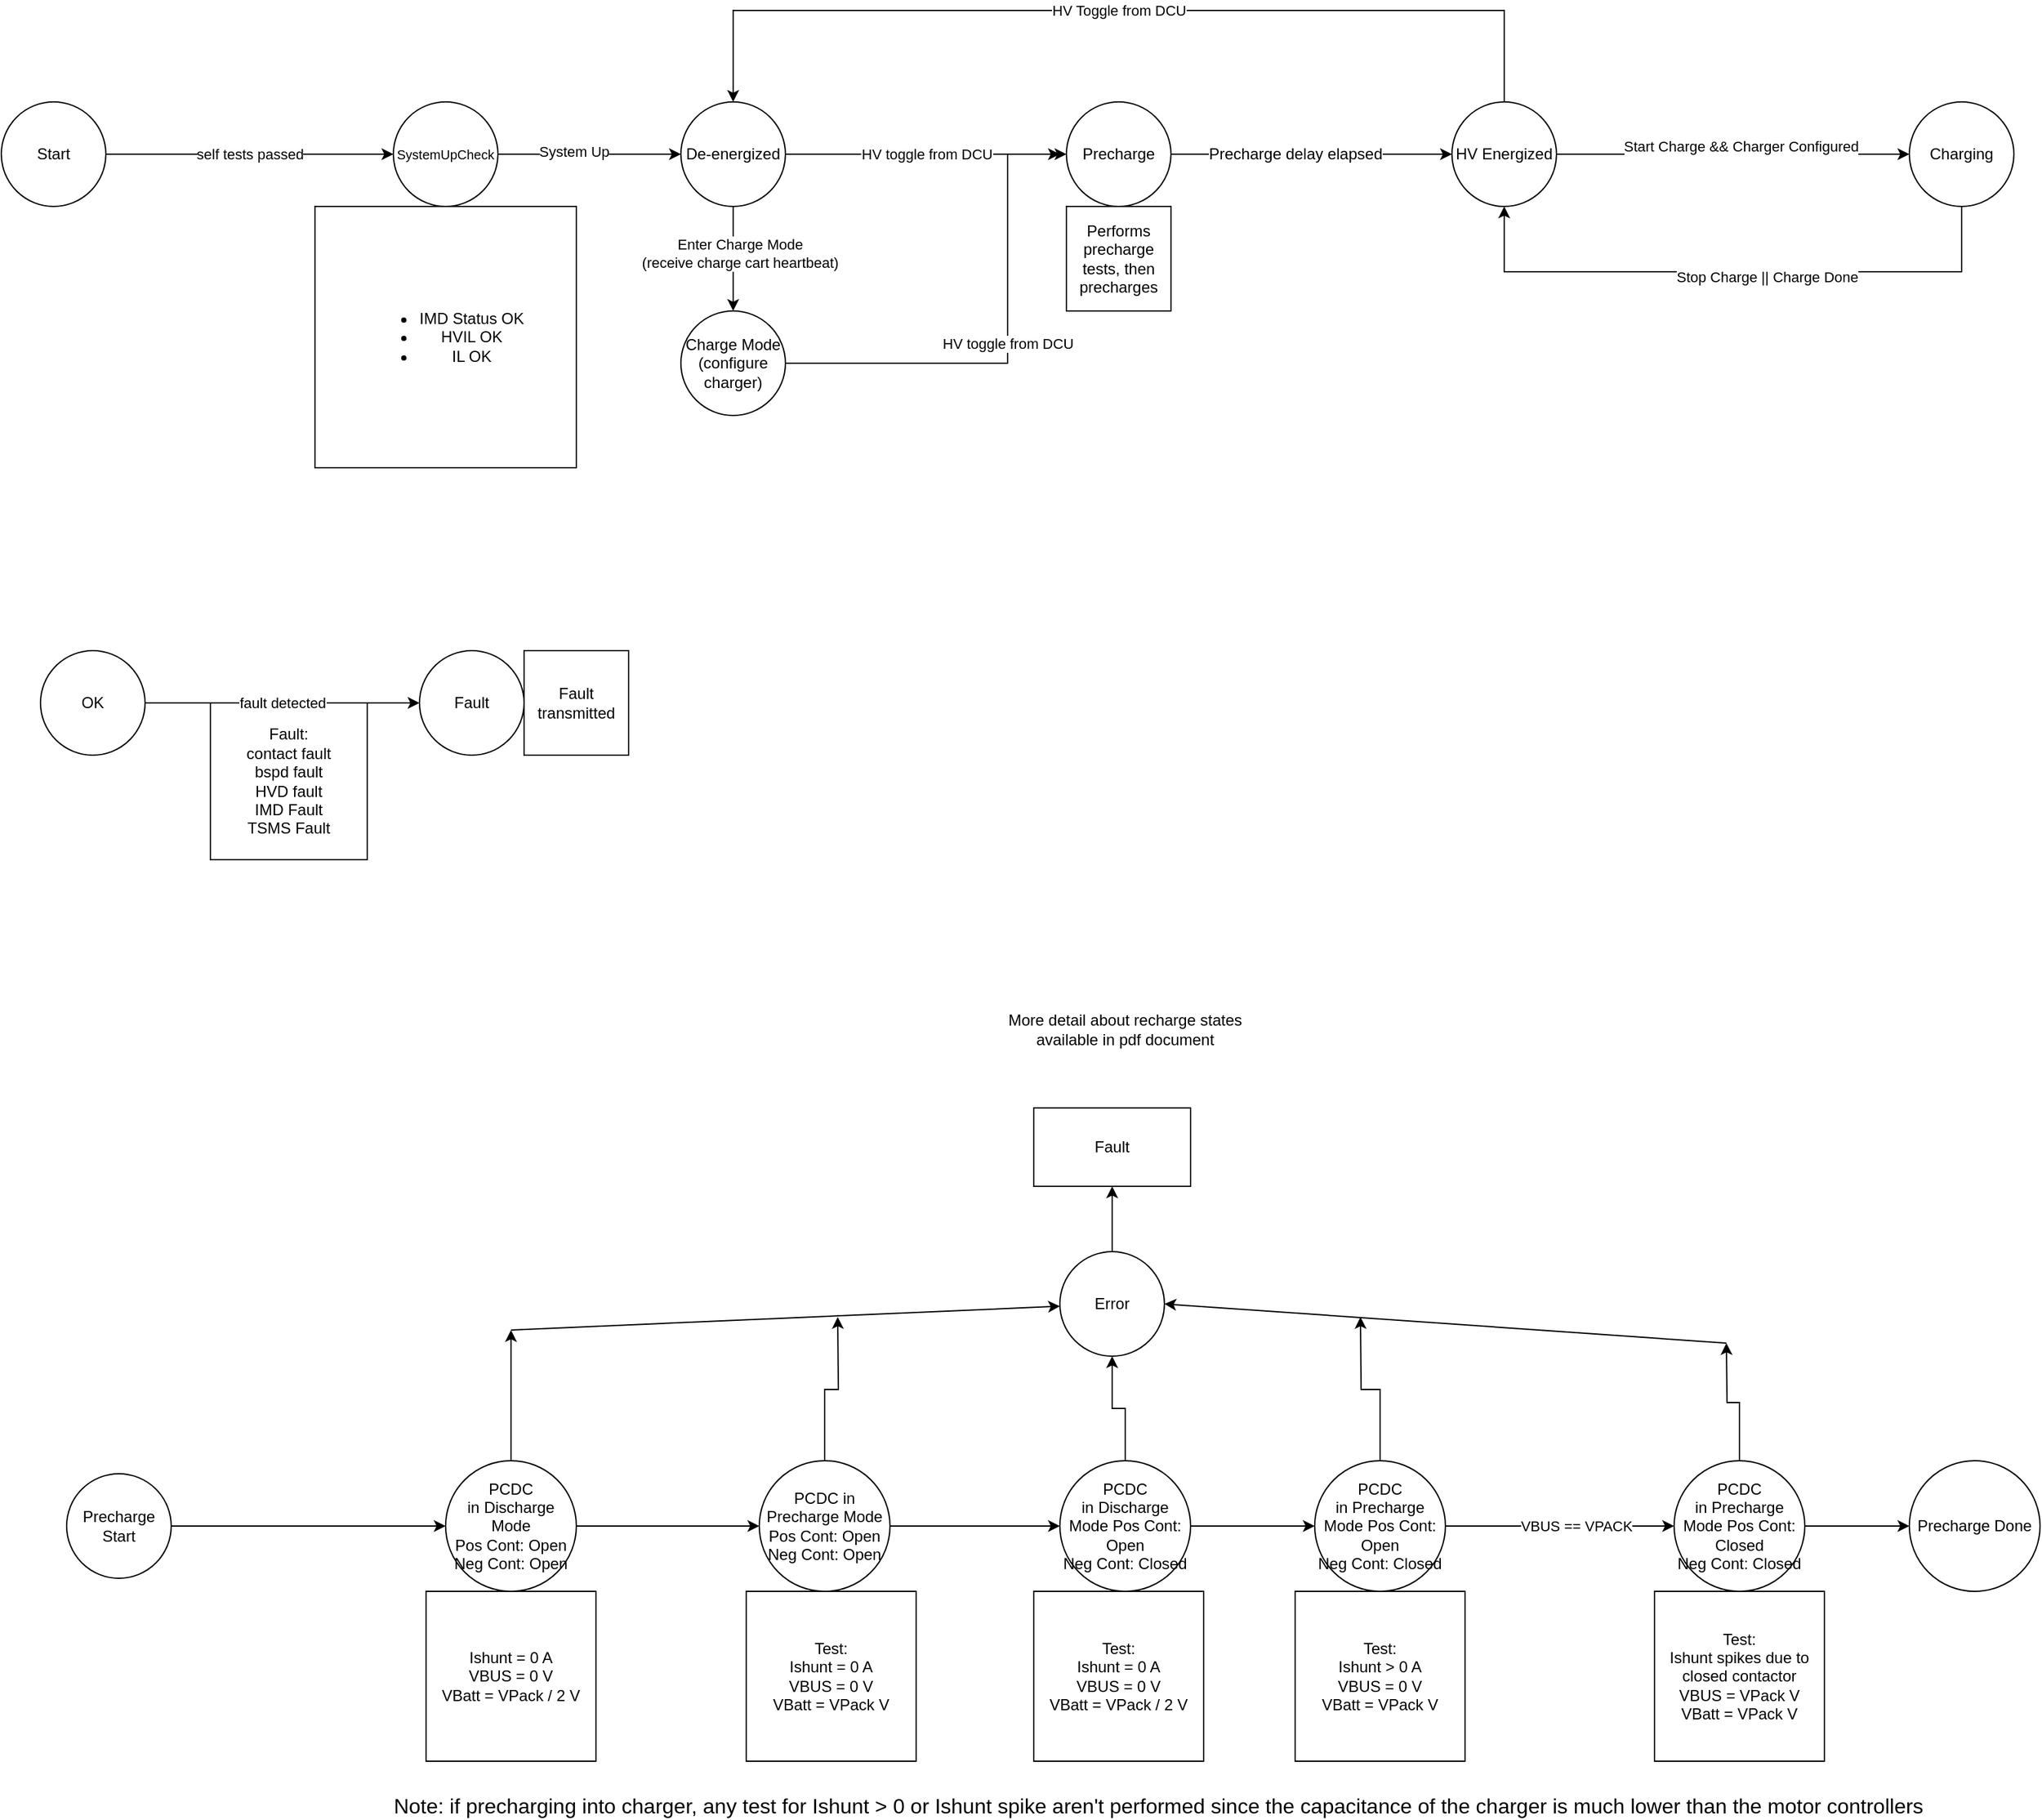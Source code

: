 <mxfile version="13.3.9" type="device"><diagram id="b2a3fec4-035a-530a-97c8-2748b36c2063" name="Page-1"><mxGraphModel dx="786" dy="1612" grid="1" gridSize="10" guides="1" tooltips="1" connect="1" arrows="1" fold="1" page="1" pageScale="1" pageWidth="850" pageHeight="1100" math="0" shadow="0"><root><mxCell id="0"/><mxCell id="1" parent="0"/><mxCell id="5ESrxwxeFNXueyDPmOHK-5" value="" style="edgeStyle=orthogonalEdgeStyle;rounded=0;orthogonalLoop=1;jettySize=auto;html=1;" parent="1" source="1269eb40118ed2f3-1" target="5ESrxwxeFNXueyDPmOHK-4" edge="1"><mxGeometry relative="1" as="geometry"/></mxCell><mxCell id="5ESrxwxeFNXueyDPmOHK-6" value="Enter Charge Mode&lt;br&gt;(receive charge cart heartbeat)" style="edgeLabel;html=1;align=center;verticalAlign=middle;resizable=0;points=[];" parent="5ESrxwxeFNXueyDPmOHK-5" vertex="1" connectable="0"><mxGeometry x="-0.107" y="5" relative="1" as="geometry"><mxPoint as="offset"/></mxGeometry></mxCell><mxCell id="1269eb40118ed2f3-1" value="De-energized" style="ellipse;whiteSpace=wrap;html=1;aspect=fixed;" parent="1" vertex="1"><mxGeometry x="560" y="70" width="80" height="80" as="geometry"/></mxCell><mxCell id="5ESrxwxeFNXueyDPmOHK-8" value="HV toggle from DCU" style="edgeStyle=orthogonalEdgeStyle;rounded=0;orthogonalLoop=1;jettySize=auto;html=1;" parent="1" source="5ESrxwxeFNXueyDPmOHK-4" edge="1"><mxGeometry relative="1" as="geometry"><mxPoint x="850" y="110" as="targetPoint"/><Array as="points"><mxPoint x="810" y="270"/><mxPoint x="810" y="110"/></Array></mxGeometry></mxCell><mxCell id="5ESrxwxeFNXueyDPmOHK-4" value="Charge Mode&lt;br&gt;(configure charger)" style="ellipse;whiteSpace=wrap;html=1;aspect=fixed;" parent="1" vertex="1"><mxGeometry x="560" y="230" width="80" height="80" as="geometry"/></mxCell><mxCell id="1269eb40118ed2f3-2" value="&lt;span&gt;HV toggle from DCU&lt;/span&gt;" style="edgeStyle=orthogonalEdgeStyle;rounded=0;html=1;exitX=1;exitY=0.5;jettySize=auto;orthogonalLoop=1;" parent="1" source="1269eb40118ed2f3-1" target="1269eb40118ed2f3-3" edge="1"><mxGeometry relative="1" as="geometry"><mxPoint x="760" y="110" as="targetPoint"/><Array as="points"/></mxGeometry></mxCell><mxCell id="1269eb40118ed2f3-3" value="Precharge" style="ellipse;whiteSpace=wrap;html=1;aspect=fixed;" parent="1" vertex="1"><mxGeometry x="855" y="70" width="80" height="80" as="geometry"/></mxCell><mxCell id="1269eb40118ed2f3-5" value="Fault:&lt;div&gt;contact fault&lt;/div&gt;&lt;div&gt;bspd fault&lt;/div&gt;&lt;div&gt;HVD fault&lt;/div&gt;&lt;div&gt;IMD Fault&lt;/div&gt;&lt;div&gt;TSMS Fault&lt;/div&gt;" style="whiteSpace=wrap;html=1;aspect=fixed;" parent="1" vertex="1"><mxGeometry x="200" y="530" width="120" height="120" as="geometry"/></mxCell><mxCell id="5ESrxwxeFNXueyDPmOHK-11" value="" style="edgeStyle=orthogonalEdgeStyle;rounded=0;orthogonalLoop=1;jettySize=auto;html=1;" parent="1" source="1269eb40118ed2f3-7" target="5ESrxwxeFNXueyDPmOHK-10" edge="1"><mxGeometry relative="1" as="geometry"/></mxCell><mxCell id="5ESrxwxeFNXueyDPmOHK-12" value="Start Charge &amp;amp;&amp;amp; Charger Configured" style="edgeLabel;html=1;align=center;verticalAlign=middle;resizable=0;points=[];" parent="5ESrxwxeFNXueyDPmOHK-11" vertex="1" connectable="0"><mxGeometry x="0.188" y="6" relative="1" as="geometry"><mxPoint x="-20" as="offset"/></mxGeometry></mxCell><mxCell id="1269eb40118ed2f3-7" value="HV Energized" style="ellipse;whiteSpace=wrap;html=1;aspect=fixed;" parent="1" vertex="1"><mxGeometry x="1150" y="70" width="80" height="80" as="geometry"/></mxCell><mxCell id="5ESrxwxeFNXueyDPmOHK-14" value="" style="edgeStyle=orthogonalEdgeStyle;rounded=0;orthogonalLoop=1;jettySize=auto;html=1;entryX=0.5;entryY=1;entryDx=0;entryDy=0;" parent="1" source="5ESrxwxeFNXueyDPmOHK-10" target="1269eb40118ed2f3-7" edge="1"><mxGeometry relative="1" as="geometry"><mxPoint x="1500" y="210" as="targetPoint"/><Array as="points"><mxPoint x="1540" y="200"/><mxPoint x="1190" y="200"/></Array></mxGeometry></mxCell><mxCell id="5ESrxwxeFNXueyDPmOHK-15" value="Stop Charge || Charge Done" style="edgeLabel;html=1;align=center;verticalAlign=middle;resizable=0;points=[];" parent="5ESrxwxeFNXueyDPmOHK-14" vertex="1" connectable="0"><mxGeometry x="-0.113" y="4" relative="1" as="geometry"><mxPoint as="offset"/></mxGeometry></mxCell><mxCell id="5ESrxwxeFNXueyDPmOHK-10" value="Charging" style="ellipse;whiteSpace=wrap;html=1;aspect=fixed;" parent="1" vertex="1"><mxGeometry x="1500" y="70" width="80" height="80" as="geometry"/></mxCell><mxCell id="1269eb40118ed2f3-8" style="edgeStyle=orthogonalEdgeStyle;rounded=0;html=1;exitX=1;exitY=0.5;entryX=0;entryY=0.5;jettySize=auto;orthogonalLoop=1;" parent="1" source="1269eb40118ed2f3-3" target="1269eb40118ed2f3-7" edge="1"><mxGeometry relative="1" as="geometry"/></mxCell><mxCell id="1269eb40118ed2f3-9" value="Precharge delay elapsed" style="text;html=1;resizable=0;points=[];align=center;verticalAlign=middle;labelBackgroundColor=#ffffff;" parent="1269eb40118ed2f3-8" vertex="1" connectable="0"><mxGeometry x="-0.2" y="-2" relative="1" as="geometry"><mxPoint x="9" y="-2" as="offset"/></mxGeometry></mxCell><mxCell id="109f325ebeb9c0a9-2" value="Start" style="ellipse;whiteSpace=wrap;html=1;aspect=fixed;" parent="1" vertex="1"><mxGeometry x="40" y="70" width="80" height="80" as="geometry"/></mxCell><mxCell id="rwxko0hKrm8UCIAZidNb-4" style="edgeStyle=orthogonalEdgeStyle;rounded=0;orthogonalLoop=1;jettySize=auto;html=1;entryX=0;entryY=0.5;entryDx=0;entryDy=0;" parent="1" source="109f325ebeb9c0a9-3" target="1269eb40118ed2f3-1" edge="1"><mxGeometry relative="1" as="geometry"><mxPoint x="560" y="110" as="targetPoint"/></mxGeometry></mxCell><mxCell id="rwxko0hKrm8UCIAZidNb-5" value="System Up" style="edgeLabel;html=1;align=center;verticalAlign=middle;resizable=0;points=[];" parent="rwxko0hKrm8UCIAZidNb-4" vertex="1" connectable="0"><mxGeometry x="-0.171" y="2" relative="1" as="geometry"><mxPoint as="offset"/></mxGeometry></mxCell><mxCell id="109f325ebeb9c0a9-3" value="&lt;font style=&quot;font-size: 10px&quot;&gt;SystemUpCheck&lt;/font&gt;" style="ellipse;whiteSpace=wrap;html=1;aspect=fixed;" parent="1" vertex="1"><mxGeometry x="340" y="70" width="80" height="80" as="geometry"/></mxCell><mxCell id="109f325ebeb9c0a9-4" value="self tests passed" style="edgeStyle=orthogonalEdgeStyle;rounded=0;html=1;jettySize=auto;orthogonalLoop=1;" parent="1" source="109f325ebeb9c0a9-2" target="109f325ebeb9c0a9-3" edge="1"><mxGeometry relative="1" as="geometry"/></mxCell><mxCell id="109f325ebeb9c0a9-5" value="OK" style="ellipse;whiteSpace=wrap;html=1;aspect=fixed;" parent="1" vertex="1"><mxGeometry x="70" y="490" width="80" height="80" as="geometry"/></mxCell><mxCell id="109f325ebeb9c0a9-6" value="Fault" style="ellipse;whiteSpace=wrap;html=1;aspect=fixed;" parent="1" vertex="1"><mxGeometry x="360" y="490" width="80" height="80" as="geometry"/></mxCell><mxCell id="109f325ebeb9c0a9-7" value="fault detected" style="endArrow=classic;html=1;exitX=1;exitY=0.5;entryX=0;entryY=0.5;" parent="1" source="109f325ebeb9c0a9-5" target="109f325ebeb9c0a9-6" edge="1"><mxGeometry width="50" height="50" relative="1" as="geometry"><mxPoint x="260" y="550" as="sourcePoint"/><mxPoint x="310" y="500" as="targetPoint"/></mxGeometry></mxCell><mxCell id="109f325ebeb9c0a9-8" value="Fault transmitted" style="whiteSpace=wrap;html=1;aspect=fixed;" parent="1" vertex="1"><mxGeometry x="440" y="490" width="80" height="80" as="geometry"/></mxCell><mxCell id="109f325ebeb9c0a9-10" value="More detail about recharge states available in pdf document" style="text;html=1;strokeColor=none;fillColor=none;align=center;verticalAlign=middle;whiteSpace=wrap;rounded=0;" parent="1" vertex="1"><mxGeometry x="790" y="750" width="220" height="60" as="geometry"/></mxCell><mxCell id="109f325ebeb9c0a9-11" value="HV Toggle from DCU" style="edgeStyle=orthogonalEdgeStyle;rounded=0;html=1;exitX=0.5;exitY=0;entryX=0.5;entryY=0;jettySize=auto;orthogonalLoop=1;" parent="1" source="1269eb40118ed2f3-7" target="1269eb40118ed2f3-1" edge="1"><mxGeometry relative="1" as="geometry"><Array as="points"><mxPoint x="1190"/><mxPoint x="600"/></Array></mxGeometry></mxCell><mxCell id="rwxko0hKrm8UCIAZidNb-1" value="&lt;ul&gt;&lt;li&gt;IMD Status OK&lt;/li&gt;&lt;li&gt;HVIL OK&lt;/li&gt;&lt;li&gt;IL OK&lt;/li&gt;&lt;/ul&gt;" style="whiteSpace=wrap;html=1;aspect=fixed;" parent="1" vertex="1"><mxGeometry x="280" y="150" width="200" height="200" as="geometry"/></mxCell><mxCell id="rwxko0hKrm8UCIAZidNb-6" value="Performs precharge tests, then precharges" style="whiteSpace=wrap;html=1;aspect=fixed;" parent="1" vertex="1"><mxGeometry x="855" y="150" width="80" height="80" as="geometry"/></mxCell><mxCell id="rwxko0hKrm8UCIAZidNb-9" style="edgeStyle=orthogonalEdgeStyle;rounded=0;orthogonalLoop=1;jettySize=auto;html=1;" parent="1" source="rwxko0hKrm8UCIAZidNb-7" target="rwxko0hKrm8UCIAZidNb-8" edge="1"><mxGeometry relative="1" as="geometry"/></mxCell><mxCell id="rwxko0hKrm8UCIAZidNb-7" value="Precharge Start" style="ellipse;whiteSpace=wrap;html=1;aspect=fixed;" parent="1" vertex="1"><mxGeometry x="90" y="1120" width="80" height="80" as="geometry"/></mxCell><mxCell id="rwxko0hKrm8UCIAZidNb-35" style="edgeStyle=orthogonalEdgeStyle;rounded=0;orthogonalLoop=1;jettySize=auto;html=1;" parent="1" source="rwxko0hKrm8UCIAZidNb-28" target="rwxko0hKrm8UCIAZidNb-36" edge="1"><mxGeometry relative="1" as="geometry"><mxPoint x="890" y="870" as="targetPoint"/></mxGeometry></mxCell><mxCell id="rwxko0hKrm8UCIAZidNb-28" value="Error" style="ellipse;whiteSpace=wrap;html=1;aspect=fixed;" parent="1" vertex="1"><mxGeometry x="850" y="950" width="80" height="80" as="geometry"/></mxCell><mxCell id="rwxko0hKrm8UCIAZidNb-13" value="" style="edgeStyle=orthogonalEdgeStyle;rounded=0;orthogonalLoop=1;jettySize=auto;html=1;" parent="1" source="rwxko0hKrm8UCIAZidNb-8" target="rwxko0hKrm8UCIAZidNb-12" edge="1"><mxGeometry relative="1" as="geometry"/></mxCell><mxCell id="rwxko0hKrm8UCIAZidNb-30" style="edgeStyle=orthogonalEdgeStyle;rounded=0;orthogonalLoop=1;jettySize=auto;html=1;" parent="1" source="rwxko0hKrm8UCIAZidNb-8" edge="1"><mxGeometry relative="1" as="geometry"><mxPoint x="430" y="1010" as="targetPoint"/></mxGeometry></mxCell><mxCell id="rwxko0hKrm8UCIAZidNb-8" value="PCDC in&amp;nbsp;Discharge Mode&lt;br&gt;Pos Cont: Open&lt;br&gt;Neg Cont: Open" style="ellipse;whiteSpace=wrap;html=1;aspect=fixed;" parent="1" vertex="1"><mxGeometry x="380" y="1110" width="100" height="100" as="geometry"/></mxCell><mxCell id="rwxko0hKrm8UCIAZidNb-17" value="" style="edgeStyle=orthogonalEdgeStyle;rounded=0;orthogonalLoop=1;jettySize=auto;html=1;" parent="1" source="rwxko0hKrm8UCIAZidNb-12" target="rwxko0hKrm8UCIAZidNb-16" edge="1"><mxGeometry relative="1" as="geometry"/></mxCell><mxCell id="rwxko0hKrm8UCIAZidNb-31" style="edgeStyle=orthogonalEdgeStyle;rounded=0;orthogonalLoop=1;jettySize=auto;html=1;" parent="1" source="rwxko0hKrm8UCIAZidNb-12" edge="1"><mxGeometry relative="1" as="geometry"><mxPoint x="680" y="1000" as="targetPoint"/></mxGeometry></mxCell><mxCell id="rwxko0hKrm8UCIAZidNb-12" value="PCDC in Precharge Mode&lt;br&gt;Pos Cont: Open&lt;br&gt;Neg Cont: Open" style="ellipse;whiteSpace=wrap;html=1;aspect=fixed;" parent="1" vertex="1"><mxGeometry x="620" y="1110" width="100" height="100" as="geometry"/></mxCell><mxCell id="rwxko0hKrm8UCIAZidNb-20" value="" style="edgeStyle=orthogonalEdgeStyle;rounded=0;orthogonalLoop=1;jettySize=auto;html=1;" parent="1" source="rwxko0hKrm8UCIAZidNb-16" target="rwxko0hKrm8UCIAZidNb-19" edge="1"><mxGeometry relative="1" as="geometry"/></mxCell><mxCell id="rwxko0hKrm8UCIAZidNb-32" style="edgeStyle=orthogonalEdgeStyle;rounded=0;orthogonalLoop=1;jettySize=auto;html=1;entryX=0.5;entryY=1;entryDx=0;entryDy=0;" parent="1" source="rwxko0hKrm8UCIAZidNb-16" target="rwxko0hKrm8UCIAZidNb-28" edge="1"><mxGeometry relative="1" as="geometry"/></mxCell><mxCell id="rwxko0hKrm8UCIAZidNb-16" value="PCDC in&amp;nbsp;Discharge Mode Pos Cont: Open&lt;br&gt;Neg Cont: Closed" style="ellipse;whiteSpace=wrap;html=1;aspect=fixed;" parent="1" vertex="1"><mxGeometry x="850" y="1110" width="100" height="100" as="geometry"/></mxCell><mxCell id="rwxko0hKrm8UCIAZidNb-23" value="" style="edgeStyle=orthogonalEdgeStyle;rounded=0;orthogonalLoop=1;jettySize=auto;html=1;" parent="1" source="rwxko0hKrm8UCIAZidNb-19" target="rwxko0hKrm8UCIAZidNb-22" edge="1"><mxGeometry relative="1" as="geometry"/></mxCell><mxCell id="rwxko0hKrm8UCIAZidNb-24" value="VBUS == VPACK" style="edgeLabel;html=1;align=center;verticalAlign=middle;resizable=0;points=[];" parent="rwxko0hKrm8UCIAZidNb-23" vertex="1" connectable="0"><mxGeometry x="0.143" relative="1" as="geometry"><mxPoint as="offset"/></mxGeometry></mxCell><mxCell id="rwxko0hKrm8UCIAZidNb-33" style="edgeStyle=orthogonalEdgeStyle;rounded=0;orthogonalLoop=1;jettySize=auto;html=1;" parent="1" source="rwxko0hKrm8UCIAZidNb-19" edge="1"><mxGeometry relative="1" as="geometry"><mxPoint x="1080" y="1000" as="targetPoint"/></mxGeometry></mxCell><mxCell id="rwxko0hKrm8UCIAZidNb-19" value="PCDC in&amp;nbsp;Precharge Mode Pos Cont: Open&lt;br&gt;Neg Cont: Closed" style="ellipse;whiteSpace=wrap;html=1;aspect=fixed;" parent="1" vertex="1"><mxGeometry x="1045" y="1110" width="100" height="100" as="geometry"/></mxCell><mxCell id="rwxko0hKrm8UCIAZidNb-27" value="" style="edgeStyle=orthogonalEdgeStyle;rounded=0;orthogonalLoop=1;jettySize=auto;html=1;" parent="1" source="rwxko0hKrm8UCIAZidNb-22" target="rwxko0hKrm8UCIAZidNb-26" edge="1"><mxGeometry relative="1" as="geometry"/></mxCell><mxCell id="rwxko0hKrm8UCIAZidNb-34" style="edgeStyle=orthogonalEdgeStyle;rounded=0;orthogonalLoop=1;jettySize=auto;html=1;" parent="1" source="rwxko0hKrm8UCIAZidNb-22" edge="1"><mxGeometry relative="1" as="geometry"><mxPoint x="1360" y="1020" as="targetPoint"/></mxGeometry></mxCell><mxCell id="rwxko0hKrm8UCIAZidNb-22" value="PCDC in&amp;nbsp;Precharge Mode Pos Cont: Closed&lt;br&gt;Neg Cont: Closed" style="ellipse;whiteSpace=wrap;html=1;aspect=fixed;" parent="1" vertex="1"><mxGeometry x="1320" y="1110" width="100" height="100" as="geometry"/></mxCell><mxCell id="rwxko0hKrm8UCIAZidNb-26" value="Precharge Done" style="ellipse;whiteSpace=wrap;html=1;aspect=fixed;" parent="1" vertex="1"><mxGeometry x="1500" y="1110" width="100" height="100" as="geometry"/></mxCell><mxCell id="rwxko0hKrm8UCIAZidNb-10" value="Ishunt = 0 A&lt;br&gt;VBUS = 0 V&lt;br&gt;VBatt = VPack / 2 V" style="whiteSpace=wrap;html=1;aspect=fixed;" parent="1" vertex="1"><mxGeometry x="365" y="1210" width="130" height="130" as="geometry"/></mxCell><mxCell id="rwxko0hKrm8UCIAZidNb-15" value="&lt;span style=&quot;font-family: &amp;#34;helvetica&amp;#34; ; font-size: 12px ; font-style: normal ; font-weight: 400 ; letter-spacing: normal ; text-align: center ; text-indent: 0px ; text-transform: none ; word-spacing: 0px ; float: none ; display: inline&quot;&gt;Test:&lt;br&gt;Ishunt = 0 A&lt;/span&gt;&lt;br style=&quot;font-family: &amp;#34;helvetica&amp;#34; ; font-size: 12px ; font-style: normal ; font-weight: 400 ; letter-spacing: normal ; text-align: center ; text-indent: 0px ; text-transform: none ; word-spacing: 0px&quot;&gt;&lt;span style=&quot;font-family: &amp;#34;helvetica&amp;#34; ; font-size: 12px ; font-style: normal ; font-weight: 400 ; letter-spacing: normal ; text-align: center ; text-indent: 0px ; text-transform: none ; word-spacing: 0px ; float: none ; display: inline&quot;&gt;VBUS = 0 V&lt;/span&gt;&lt;br style=&quot;font-family: &amp;#34;helvetica&amp;#34; ; font-size: 12px ; font-style: normal ; font-weight: 400 ; letter-spacing: normal ; text-align: center ; text-indent: 0px ; text-transform: none ; word-spacing: 0px&quot;&gt;&lt;span style=&quot;font-family: &amp;#34;helvetica&amp;#34; ; font-size: 12px ; font-style: normal ; font-weight: 400 ; letter-spacing: normal ; text-align: center ; text-indent: 0px ; text-transform: none ; word-spacing: 0px ; float: none ; display: inline&quot;&gt;VBatt = VPack V&lt;/span&gt;" style="whiteSpace=wrap;html=1;aspect=fixed;" parent="1" vertex="1"><mxGeometry x="610" y="1210" width="130" height="130" as="geometry"/></mxCell><mxCell id="rwxko0hKrm8UCIAZidNb-18" value="&lt;span style=&quot;font-family: &amp;#34;helvetica&amp;#34; ; font-size: 12px ; font-style: normal ; font-weight: 400 ; letter-spacing: normal ; text-align: center ; text-indent: 0px ; text-transform: none ; word-spacing: 0px ; float: none ; display: inline&quot;&gt;Test:&lt;br&gt;Ishunt = 0 A&lt;/span&gt;&lt;br style=&quot;font-family: &amp;#34;helvetica&amp;#34; ; font-size: 12px ; font-style: normal ; font-weight: 400 ; letter-spacing: normal ; text-align: center ; text-indent: 0px ; text-transform: none ; word-spacing: 0px&quot;&gt;&lt;span style=&quot;font-family: &amp;#34;helvetica&amp;#34; ; font-size: 12px ; font-style: normal ; font-weight: 400 ; letter-spacing: normal ; text-align: center ; text-indent: 0px ; text-transform: none ; word-spacing: 0px ; float: none ; display: inline&quot;&gt;VBUS = 0 V&lt;/span&gt;&lt;br style=&quot;font-family: &amp;#34;helvetica&amp;#34; ; font-size: 12px ; font-style: normal ; font-weight: 400 ; letter-spacing: normal ; text-align: center ; text-indent: 0px ; text-transform: none ; word-spacing: 0px&quot;&gt;&lt;span style=&quot;font-family: &amp;#34;helvetica&amp;#34; ; font-size: 12px ; font-style: normal ; font-weight: 400 ; letter-spacing: normal ; text-align: center ; text-indent: 0px ; text-transform: none ; word-spacing: 0px ; float: none ; display: inline&quot;&gt;VBatt = VPack / 2 V&lt;/span&gt;" style="whiteSpace=wrap;html=1;aspect=fixed;" parent="1" vertex="1"><mxGeometry x="830" y="1210" width="130" height="130" as="geometry"/></mxCell><mxCell id="rwxko0hKrm8UCIAZidNb-21" value="&lt;span style=&quot;font-family: &amp;#34;helvetica&amp;#34; ; font-size: 12px ; font-style: normal ; font-weight: 400 ; letter-spacing: normal ; text-align: center ; text-indent: 0px ; text-transform: none ; word-spacing: 0px ; float: none ; display: inline&quot;&gt;Test:&lt;br&gt;Ishunt &amp;gt; 0 A&lt;/span&gt;&lt;br style=&quot;font-family: &amp;#34;helvetica&amp;#34; ; font-size: 12px ; font-style: normal ; font-weight: 400 ; letter-spacing: normal ; text-align: center ; text-indent: 0px ; text-transform: none ; word-spacing: 0px&quot;&gt;&lt;span style=&quot;font-family: &amp;#34;helvetica&amp;#34; ; font-size: 12px ; font-style: normal ; font-weight: 400 ; letter-spacing: normal ; text-align: center ; text-indent: 0px ; text-transform: none ; word-spacing: 0px ; float: none ; display: inline&quot;&gt;VBUS = 0 V&lt;/span&gt;&lt;br style=&quot;font-family: &amp;#34;helvetica&amp;#34; ; font-size: 12px ; font-style: normal ; font-weight: 400 ; letter-spacing: normal ; text-align: center ; text-indent: 0px ; text-transform: none ; word-spacing: 0px&quot;&gt;&lt;span style=&quot;font-family: &amp;#34;helvetica&amp;#34; ; font-size: 12px ; font-style: normal ; font-weight: 400 ; letter-spacing: normal ; text-align: center ; text-indent: 0px ; text-transform: none ; word-spacing: 0px ; float: none ; display: inline&quot;&gt;VBatt = VPack V&lt;/span&gt;" style="whiteSpace=wrap;html=1;aspect=fixed;" parent="1" vertex="1"><mxGeometry x="1030" y="1210" width="130" height="130" as="geometry"/></mxCell><mxCell id="rwxko0hKrm8UCIAZidNb-25" value="&lt;span style=&quot;font-family: &amp;#34;helvetica&amp;#34; ; font-size: 12px ; font-style: normal ; font-weight: 400 ; letter-spacing: normal ; text-align: center ; text-indent: 0px ; text-transform: none ; word-spacing: 0px ; float: none ; display: inline&quot;&gt;Test:&lt;br&gt;Ishunt spikes due to closed contactor&lt;/span&gt;&lt;br style=&quot;font-family: &amp;#34;helvetica&amp;#34; ; font-size: 12px ; font-style: normal ; font-weight: 400 ; letter-spacing: normal ; text-align: center ; text-indent: 0px ; text-transform: none ; word-spacing: 0px&quot;&gt;&lt;span style=&quot;font-family: &amp;#34;helvetica&amp;#34; ; font-size: 12px ; font-style: normal ; font-weight: 400 ; letter-spacing: normal ; text-align: center ; text-indent: 0px ; text-transform: none ; word-spacing: 0px ; float: none ; display: inline&quot;&gt;VBUS = VPack V&lt;/span&gt;&lt;br style=&quot;font-family: &amp;#34;helvetica&amp;#34; ; font-size: 12px ; font-style: normal ; font-weight: 400 ; letter-spacing: normal ; text-align: center ; text-indent: 0px ; text-transform: none ; word-spacing: 0px&quot;&gt;&lt;span style=&quot;font-family: &amp;#34;helvetica&amp;#34; ; font-size: 12px ; font-style: normal ; font-weight: 400 ; letter-spacing: normal ; text-align: center ; text-indent: 0px ; text-transform: none ; word-spacing: 0px ; float: none ; display: inline&quot;&gt;VBatt = VPack V&lt;/span&gt;" style="whiteSpace=wrap;html=1;aspect=fixed;" parent="1" vertex="1"><mxGeometry x="1305" y="1210" width="130" height="130" as="geometry"/></mxCell><mxCell id="rwxko0hKrm8UCIAZidNb-36" value="Fault" style="rounded=0;whiteSpace=wrap;html=1;" parent="1" vertex="1"><mxGeometry x="830" y="840" width="120" height="60" as="geometry"/></mxCell><mxCell id="rwxko0hKrm8UCIAZidNb-38" value="" style="endArrow=classic;html=1;" parent="1" target="rwxko0hKrm8UCIAZidNb-28" edge="1"><mxGeometry width="50" height="50" relative="1" as="geometry"><mxPoint x="430" y="1010" as="sourcePoint"/><mxPoint x="810" y="1080" as="targetPoint"/></mxGeometry></mxCell><mxCell id="rwxko0hKrm8UCIAZidNb-39" value="" style="endArrow=classic;html=1;entryX=1;entryY=0.5;entryDx=0;entryDy=0;" parent="1" target="rwxko0hKrm8UCIAZidNb-28" edge="1"><mxGeometry width="50" height="50" relative="1" as="geometry"><mxPoint x="1360" y="1020" as="sourcePoint"/><mxPoint x="1070" y="940" as="targetPoint"/></mxGeometry></mxCell><mxCell id="5ESrxwxeFNXueyDPmOHK-9" value="&lt;font style=&quot;font-size: 16px&quot;&gt;Note: if precharging into charger, any test for Ishunt &amp;gt; 0 or Ishunt spike aren't performed since the capacitance of the charger is much lower than the motor controllers&lt;/font&gt;" style="text;html=1;align=center;verticalAlign=middle;resizable=0;points=[];autosize=1;" parent="1" vertex="1"><mxGeometry x="330" y="1364" width="1190" height="20" as="geometry"/></mxCell></root></mxGraphModel></diagram></mxfile>